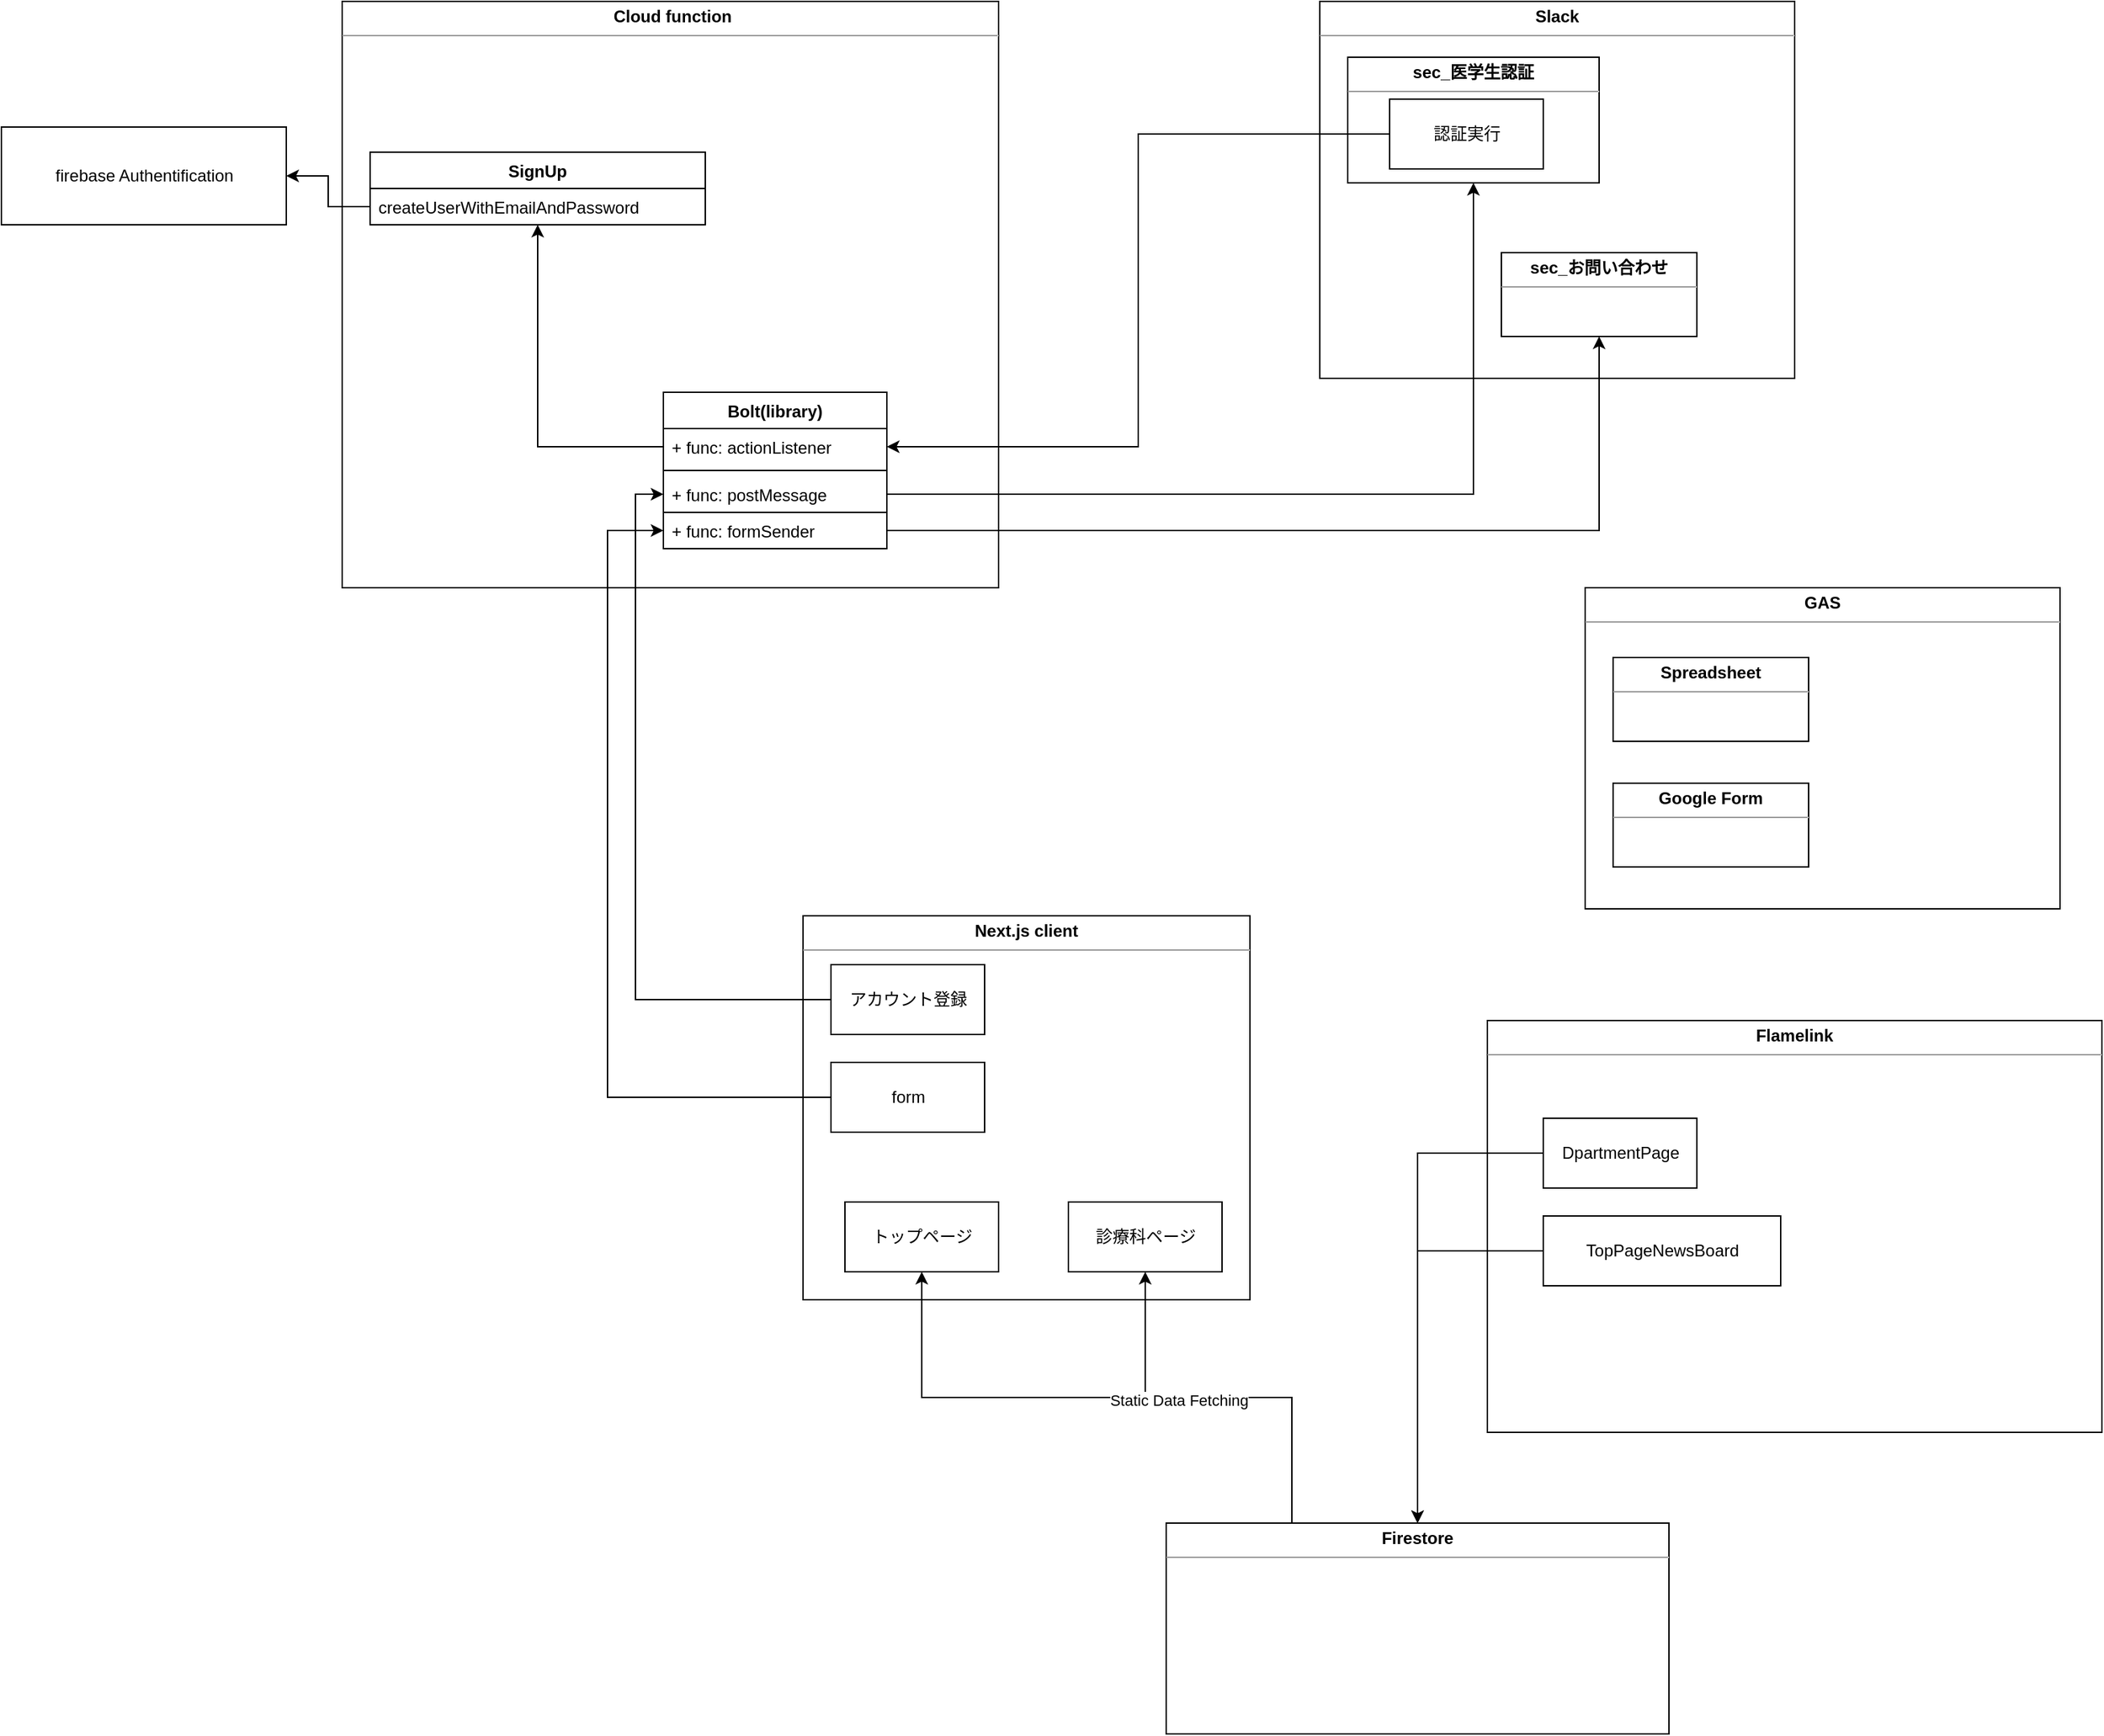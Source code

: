 <mxfile version="15.5.8" type="github">
  <diagram id="e_zKrDNx_C2W-0HzYaIY" name="Page-1">
    <mxGraphModel dx="2178" dy="877" grid="1" gridSize="10" guides="1" tooltips="1" connect="1" arrows="1" fold="1" page="1" pageScale="1" pageWidth="827" pageHeight="1169" math="0" shadow="0">
      <root>
        <mxCell id="0" />
        <mxCell id="1" parent="0" />
        <mxCell id="a3he0W3FZ80r0T9Ok3Ez-20" value="&lt;p style=&quot;margin: 0px ; margin-top: 4px ; text-align: center&quot;&gt;&lt;b&gt;Slack&lt;/b&gt;&lt;/p&gt;&lt;hr size=&quot;1&quot;&gt;&lt;div style=&quot;height: 2px&quot;&gt;&lt;/div&gt;" style="verticalAlign=top;align=left;overflow=fill;fontSize=12;fontFamily=Helvetica;html=1;" vertex="1" parent="1">
          <mxGeometry x="420" y="30" width="340" height="270" as="geometry" />
        </mxCell>
        <mxCell id="16" value="&lt;p style=&quot;margin: 0px ; margin-top: 4px ; text-align: center&quot;&gt;&lt;b&gt;sec_医学生認証&lt;/b&gt;&lt;/p&gt;&lt;hr size=&quot;1&quot;&gt;&lt;div style=&quot;height: 2px&quot;&gt;&lt;/div&gt;" style="verticalAlign=top;align=left;overflow=fill;fontSize=12;fontFamily=Helvetica;html=1;" parent="1" vertex="1">
          <mxGeometry x="440" y="70" width="180" height="90" as="geometry" />
        </mxCell>
        <mxCell id="17" value="&lt;p style=&quot;margin: 0px ; margin-top: 4px ; text-align: center&quot;&gt;&lt;b&gt;Next.js client&lt;/b&gt;&lt;/p&gt;&lt;hr size=&quot;1&quot;&gt;&lt;div style=&quot;height: 2px&quot;&gt;&lt;/div&gt;" style="verticalAlign=top;align=left;overflow=fill;fontSize=12;fontFamily=Helvetica;html=1;" parent="1" vertex="1">
          <mxGeometry x="50" y="685" width="320" height="275" as="geometry" />
        </mxCell>
        <mxCell id="18" value="&lt;p style=&quot;margin: 0px ; margin-top: 4px ; text-align: center&quot;&gt;&lt;b&gt;&amp;nbsp;Cloud function&lt;/b&gt;&lt;/p&gt;&lt;hr size=&quot;1&quot;&gt;&lt;div style=&quot;height: 2px&quot;&gt;&lt;/div&gt;" style="verticalAlign=top;align=left;overflow=fill;fontSize=12;fontFamily=Helvetica;html=1;" parent="1" vertex="1">
          <mxGeometry x="-280" y="30" width="470" height="420" as="geometry" />
        </mxCell>
        <mxCell id="a3he0W3FZ80r0T9Ok3Ez-23" value="&lt;p style=&quot;margin: 0px ; margin-top: 4px ; text-align: center&quot;&gt;&lt;b&gt;sec_お問い合わせ&lt;/b&gt;&lt;/p&gt;&lt;hr size=&quot;1&quot;&gt;&lt;div style=&quot;height: 2px&quot;&gt;&lt;/div&gt;" style="verticalAlign=top;align=left;overflow=fill;fontSize=12;fontFamily=Helvetica;html=1;" vertex="1" parent="1">
          <mxGeometry x="550" y="210" width="140" height="60" as="geometry" />
        </mxCell>
        <mxCell id="a3he0W3FZ80r0T9Ok3Ez-63" style="edgeStyle=orthogonalEdgeStyle;rounded=0;orthogonalLoop=1;jettySize=auto;html=1;exitX=0;exitY=0.5;exitDx=0;exitDy=0;entryX=0;entryY=0.5;entryDx=0;entryDy=0;" edge="1" parent="1" source="a3he0W3FZ80r0T9Ok3Ez-30" target="a3he0W3FZ80r0T9Ok3Ez-42">
          <mxGeometry relative="1" as="geometry" />
        </mxCell>
        <mxCell id="a3he0W3FZ80r0T9Ok3Ez-30" value="アカウント登録" style="html=1;" vertex="1" parent="1">
          <mxGeometry x="70" y="720" width="110" height="50" as="geometry" />
        </mxCell>
        <mxCell id="a3he0W3FZ80r0T9Ok3Ez-32" value="" style="group" vertex="1" connectable="0" parent="1">
          <mxGeometry x="610" y="450" width="340" height="230" as="geometry" />
        </mxCell>
        <mxCell id="a3he0W3FZ80r0T9Ok3Ez-19" value="&lt;p style=&quot;margin: 0px ; margin-top: 4px ; text-align: center&quot;&gt;&lt;b&gt;GAS&lt;/b&gt;&lt;/p&gt;&lt;hr size=&quot;1&quot;&gt;&lt;div style=&quot;height: 2px&quot;&gt;&lt;/div&gt;" style="verticalAlign=top;align=left;overflow=fill;fontSize=12;fontFamily=Helvetica;html=1;" vertex="1" parent="a3he0W3FZ80r0T9Ok3Ez-32">
          <mxGeometry width="340" height="230" as="geometry" />
        </mxCell>
        <mxCell id="a3he0W3FZ80r0T9Ok3Ez-26" value="&lt;p style=&quot;margin: 0px ; margin-top: 4px ; text-align: center&quot;&gt;&lt;b&gt;Spreadsheet&lt;/b&gt;&lt;/p&gt;&lt;hr size=&quot;1&quot;&gt;&lt;div style=&quot;height: 2px&quot;&gt;&lt;/div&gt;" style="verticalAlign=top;align=left;overflow=fill;fontSize=12;fontFamily=Helvetica;html=1;" vertex="1" parent="a3he0W3FZ80r0T9Ok3Ez-32">
          <mxGeometry x="20" y="50" width="140" height="60" as="geometry" />
        </mxCell>
        <mxCell id="a3he0W3FZ80r0T9Ok3Ez-28" value="&lt;p style=&quot;margin: 0px ; margin-top: 4px ; text-align: center&quot;&gt;&lt;b&gt;Google Form&lt;/b&gt;&lt;/p&gt;&lt;hr size=&quot;1&quot;&gt;&lt;div style=&quot;height: 2px&quot;&gt;&lt;/div&gt;" style="verticalAlign=top;align=left;overflow=fill;fontSize=12;fontFamily=Helvetica;html=1;" vertex="1" parent="a3he0W3FZ80r0T9Ok3Ez-32">
          <mxGeometry x="20" y="140" width="140" height="60" as="geometry" />
        </mxCell>
        <mxCell id="a3he0W3FZ80r0T9Ok3Ez-58" style="edgeStyle=orthogonalEdgeStyle;rounded=0;orthogonalLoop=1;jettySize=auto;html=1;exitX=0;exitY=0.5;exitDx=0;exitDy=0;entryX=1;entryY=0.5;entryDx=0;entryDy=0;" edge="1" parent="1" source="a3he0W3FZ80r0T9Ok3Ez-38" target="a3he0W3FZ80r0T9Ok3Ez-40">
          <mxGeometry relative="1" as="geometry" />
        </mxCell>
        <mxCell id="a3he0W3FZ80r0T9Ok3Ez-38" value="認証実行" style="html=1;" vertex="1" parent="1">
          <mxGeometry x="470" y="100" width="110" height="50" as="geometry" />
        </mxCell>
        <mxCell id="a3he0W3FZ80r0T9Ok3Ez-43" value="SignUp" style="swimlane;fontStyle=1;align=center;verticalAlign=top;childLayout=stackLayout;horizontal=1;startSize=26;horizontalStack=0;resizeParent=1;resizeParentMax=0;resizeLast=0;collapsible=1;marginBottom=0;" vertex="1" parent="1">
          <mxGeometry x="-260" y="138" width="240" height="52" as="geometry" />
        </mxCell>
        <mxCell id="a3he0W3FZ80r0T9Ok3Ez-44" value="createUserWithEmailAndPassword" style="text;strokeColor=none;fillColor=none;align=left;verticalAlign=top;spacingLeft=4;spacingRight=4;overflow=hidden;rotatable=0;points=[[0,0.5],[1,0.5]];portConstraint=eastwest;" vertex="1" parent="a3he0W3FZ80r0T9Ok3Ez-43">
          <mxGeometry y="26" width="240" height="26" as="geometry" />
        </mxCell>
        <mxCell id="a3he0W3FZ80r0T9Ok3Ez-48" value="firebase Authentification" style="html=1;" vertex="1" parent="1">
          <mxGeometry x="-524" y="120" width="204" height="70" as="geometry" />
        </mxCell>
        <mxCell id="a3he0W3FZ80r0T9Ok3Ez-49" style="edgeStyle=orthogonalEdgeStyle;rounded=0;orthogonalLoop=1;jettySize=auto;html=1;exitX=0;exitY=0.5;exitDx=0;exitDy=0;" edge="1" parent="1" source="a3he0W3FZ80r0T9Ok3Ez-44" target="a3he0W3FZ80r0T9Ok3Ez-48">
          <mxGeometry relative="1" as="geometry" />
        </mxCell>
        <mxCell id="a3he0W3FZ80r0T9Ok3Ez-39" value="Bolt(library)" style="swimlane;fontStyle=1;align=center;verticalAlign=top;childLayout=stackLayout;horizontal=1;startSize=26;horizontalStack=0;resizeParent=1;resizeParentMax=0;resizeLast=0;collapsible=1;marginBottom=0;" vertex="1" parent="1">
          <mxGeometry x="-50" y="310" width="160" height="112" as="geometry" />
        </mxCell>
        <mxCell id="a3he0W3FZ80r0T9Ok3Ez-40" value="+ func: actionListener" style="text;strokeColor=none;fillColor=none;align=left;verticalAlign=top;spacingLeft=4;spacingRight=4;overflow=hidden;rotatable=0;points=[[0,0.5],[1,0.5]];portConstraint=eastwest;" vertex="1" parent="a3he0W3FZ80r0T9Ok3Ez-39">
          <mxGeometry y="26" width="160" height="26" as="geometry" />
        </mxCell>
        <mxCell id="a3he0W3FZ80r0T9Ok3Ez-41" value="" style="line;strokeWidth=1;fillColor=none;align=left;verticalAlign=middle;spacingTop=-1;spacingLeft=3;spacingRight=3;rotatable=0;labelPosition=right;points=[];portConstraint=eastwest;" vertex="1" parent="a3he0W3FZ80r0T9Ok3Ez-39">
          <mxGeometry y="52" width="160" height="8" as="geometry" />
        </mxCell>
        <mxCell id="a3he0W3FZ80r0T9Ok3Ez-42" value="+ func: postMessage" style="text;strokeColor=none;fillColor=none;align=left;verticalAlign=top;spacingLeft=4;spacingRight=4;overflow=hidden;rotatable=0;points=[[0,0.5],[1,0.5]];portConstraint=eastwest;" vertex="1" parent="a3he0W3FZ80r0T9Ok3Ez-39">
          <mxGeometry y="60" width="160" height="26" as="geometry" />
        </mxCell>
        <mxCell id="a3he0W3FZ80r0T9Ok3Ez-66" value="+ func: formSender" style="text;strokeColor=default;fillColor=none;align=left;verticalAlign=top;spacingLeft=4;spacingRight=4;overflow=hidden;rotatable=0;points=[[0,0.5],[1,0.5]];portConstraint=eastwest;" vertex="1" parent="a3he0W3FZ80r0T9Ok3Ez-39">
          <mxGeometry y="86" width="160" height="26" as="geometry" />
        </mxCell>
        <mxCell id="a3he0W3FZ80r0T9Ok3Ez-57" style="edgeStyle=orthogonalEdgeStyle;rounded=0;orthogonalLoop=1;jettySize=auto;html=1;exitX=0;exitY=0.5;exitDx=0;exitDy=0;" edge="1" parent="1" source="a3he0W3FZ80r0T9Ok3Ez-40" target="a3he0W3FZ80r0T9Ok3Ez-43">
          <mxGeometry relative="1" as="geometry" />
        </mxCell>
        <mxCell id="a3he0W3FZ80r0T9Ok3Ez-62" style="edgeStyle=orthogonalEdgeStyle;rounded=0;orthogonalLoop=1;jettySize=auto;html=1;exitX=1;exitY=0.5;exitDx=0;exitDy=0;" edge="1" parent="1" source="a3he0W3FZ80r0T9Ok3Ez-42" target="16">
          <mxGeometry relative="1" as="geometry" />
        </mxCell>
        <mxCell id="a3he0W3FZ80r0T9Ok3Ez-68" style="edgeStyle=orthogonalEdgeStyle;rounded=0;orthogonalLoop=1;jettySize=auto;html=1;exitX=0;exitY=0.5;exitDx=0;exitDy=0;entryX=0;entryY=0.5;entryDx=0;entryDy=0;" edge="1" parent="1" source="a3he0W3FZ80r0T9Ok3Ez-67" target="a3he0W3FZ80r0T9Ok3Ez-66">
          <mxGeometry relative="1" as="geometry">
            <Array as="points">
              <mxPoint x="-90" y="815" />
              <mxPoint x="-90" y="409" />
            </Array>
          </mxGeometry>
        </mxCell>
        <mxCell id="a3he0W3FZ80r0T9Ok3Ez-67" value="form" style="html=1;strokeColor=default;" vertex="1" parent="1">
          <mxGeometry x="70" y="790" width="110" height="50" as="geometry" />
        </mxCell>
        <mxCell id="a3he0W3FZ80r0T9Ok3Ez-69" style="edgeStyle=orthogonalEdgeStyle;rounded=0;orthogonalLoop=1;jettySize=auto;html=1;exitX=1;exitY=0.5;exitDx=0;exitDy=0;" edge="1" parent="1" source="a3he0W3FZ80r0T9Ok3Ez-66" target="a3he0W3FZ80r0T9Ok3Ez-23">
          <mxGeometry relative="1" as="geometry" />
        </mxCell>
        <mxCell id="a3he0W3FZ80r0T9Ok3Ez-70" value="診療科ページ" style="html=1;strokeColor=default;" vertex="1" parent="1">
          <mxGeometry x="240" y="890" width="110" height="50" as="geometry" />
        </mxCell>
        <mxCell id="a3he0W3FZ80r0T9Ok3Ez-71" value="&lt;p style=&quot;margin: 0px ; margin-top: 4px ; text-align: center&quot;&gt;&lt;b&gt;Flamelink&lt;/b&gt;&lt;/p&gt;&lt;hr size=&quot;1&quot;&gt;&lt;div style=&quot;height: 2px&quot;&gt;&lt;/div&gt;" style="verticalAlign=top;align=left;overflow=fill;fontSize=12;fontFamily=Helvetica;html=1;strokeColor=default;" vertex="1" parent="1">
          <mxGeometry x="540" y="760" width="440" height="295" as="geometry" />
        </mxCell>
        <mxCell id="a3he0W3FZ80r0T9Ok3Ez-78" style="edgeStyle=orthogonalEdgeStyle;rounded=0;orthogonalLoop=1;jettySize=auto;html=1;exitX=0.25;exitY=0;exitDx=0;exitDy=0;" edge="1" parent="1" source="a3he0W3FZ80r0T9Ok3Ez-72" target="a3he0W3FZ80r0T9Ok3Ez-70">
          <mxGeometry relative="1" as="geometry" />
        </mxCell>
        <mxCell id="a3he0W3FZ80r0T9Ok3Ez-80" style="edgeStyle=orthogonalEdgeStyle;rounded=0;orthogonalLoop=1;jettySize=auto;html=1;exitX=0.25;exitY=0;exitDx=0;exitDy=0;" edge="1" parent="1" source="a3he0W3FZ80r0T9Ok3Ez-72" target="a3he0W3FZ80r0T9Ok3Ez-79">
          <mxGeometry relative="1" as="geometry" />
        </mxCell>
        <mxCell id="a3he0W3FZ80r0T9Ok3Ez-81" value="Static Data Fetching" style="edgeLabel;html=1;align=center;verticalAlign=middle;resizable=0;points=[];" vertex="1" connectable="0" parent="a3he0W3FZ80r0T9Ok3Ez-80">
          <mxGeometry x="-0.233" y="2" relative="1" as="geometry">
            <mxPoint x="-1" as="offset" />
          </mxGeometry>
        </mxCell>
        <mxCell id="a3he0W3FZ80r0T9Ok3Ez-72" value="&lt;p style=&quot;margin: 0px ; margin-top: 4px ; text-align: center&quot;&gt;&lt;b&gt;Firestore&lt;/b&gt;&lt;/p&gt;&lt;hr size=&quot;1&quot;&gt;&lt;div style=&quot;height: 2px&quot;&gt;&lt;/div&gt;" style="verticalAlign=top;align=left;overflow=fill;fontSize=12;fontFamily=Helvetica;html=1;strokeColor=default;" vertex="1" parent="1">
          <mxGeometry x="310" y="1120" width="360" height="151" as="geometry" />
        </mxCell>
        <mxCell id="a3he0W3FZ80r0T9Ok3Ez-75" style="edgeStyle=orthogonalEdgeStyle;rounded=0;orthogonalLoop=1;jettySize=auto;html=1;exitX=0;exitY=0.5;exitDx=0;exitDy=0;" edge="1" parent="1" source="a3he0W3FZ80r0T9Ok3Ez-73" target="a3he0W3FZ80r0T9Ok3Ez-72">
          <mxGeometry relative="1" as="geometry" />
        </mxCell>
        <mxCell id="a3he0W3FZ80r0T9Ok3Ez-73" value="DpartmentPage" style="html=1;strokeColor=default;" vertex="1" parent="1">
          <mxGeometry x="580" y="830" width="110" height="50" as="geometry" />
        </mxCell>
        <mxCell id="a3he0W3FZ80r0T9Ok3Ez-76" style="edgeStyle=orthogonalEdgeStyle;rounded=0;orthogonalLoop=1;jettySize=auto;html=1;exitX=0;exitY=0.5;exitDx=0;exitDy=0;" edge="1" parent="1" source="a3he0W3FZ80r0T9Ok3Ez-74" target="a3he0W3FZ80r0T9Ok3Ez-72">
          <mxGeometry relative="1" as="geometry" />
        </mxCell>
        <mxCell id="a3he0W3FZ80r0T9Ok3Ez-74" value="TopPageNewsBoard" style="html=1;strokeColor=default;" vertex="1" parent="1">
          <mxGeometry x="580" y="900" width="170" height="50" as="geometry" />
        </mxCell>
        <mxCell id="a3he0W3FZ80r0T9Ok3Ez-79" value="トップページ" style="html=1;strokeColor=default;" vertex="1" parent="1">
          <mxGeometry x="80" y="890" width="110" height="50" as="geometry" />
        </mxCell>
      </root>
    </mxGraphModel>
  </diagram>
</mxfile>
